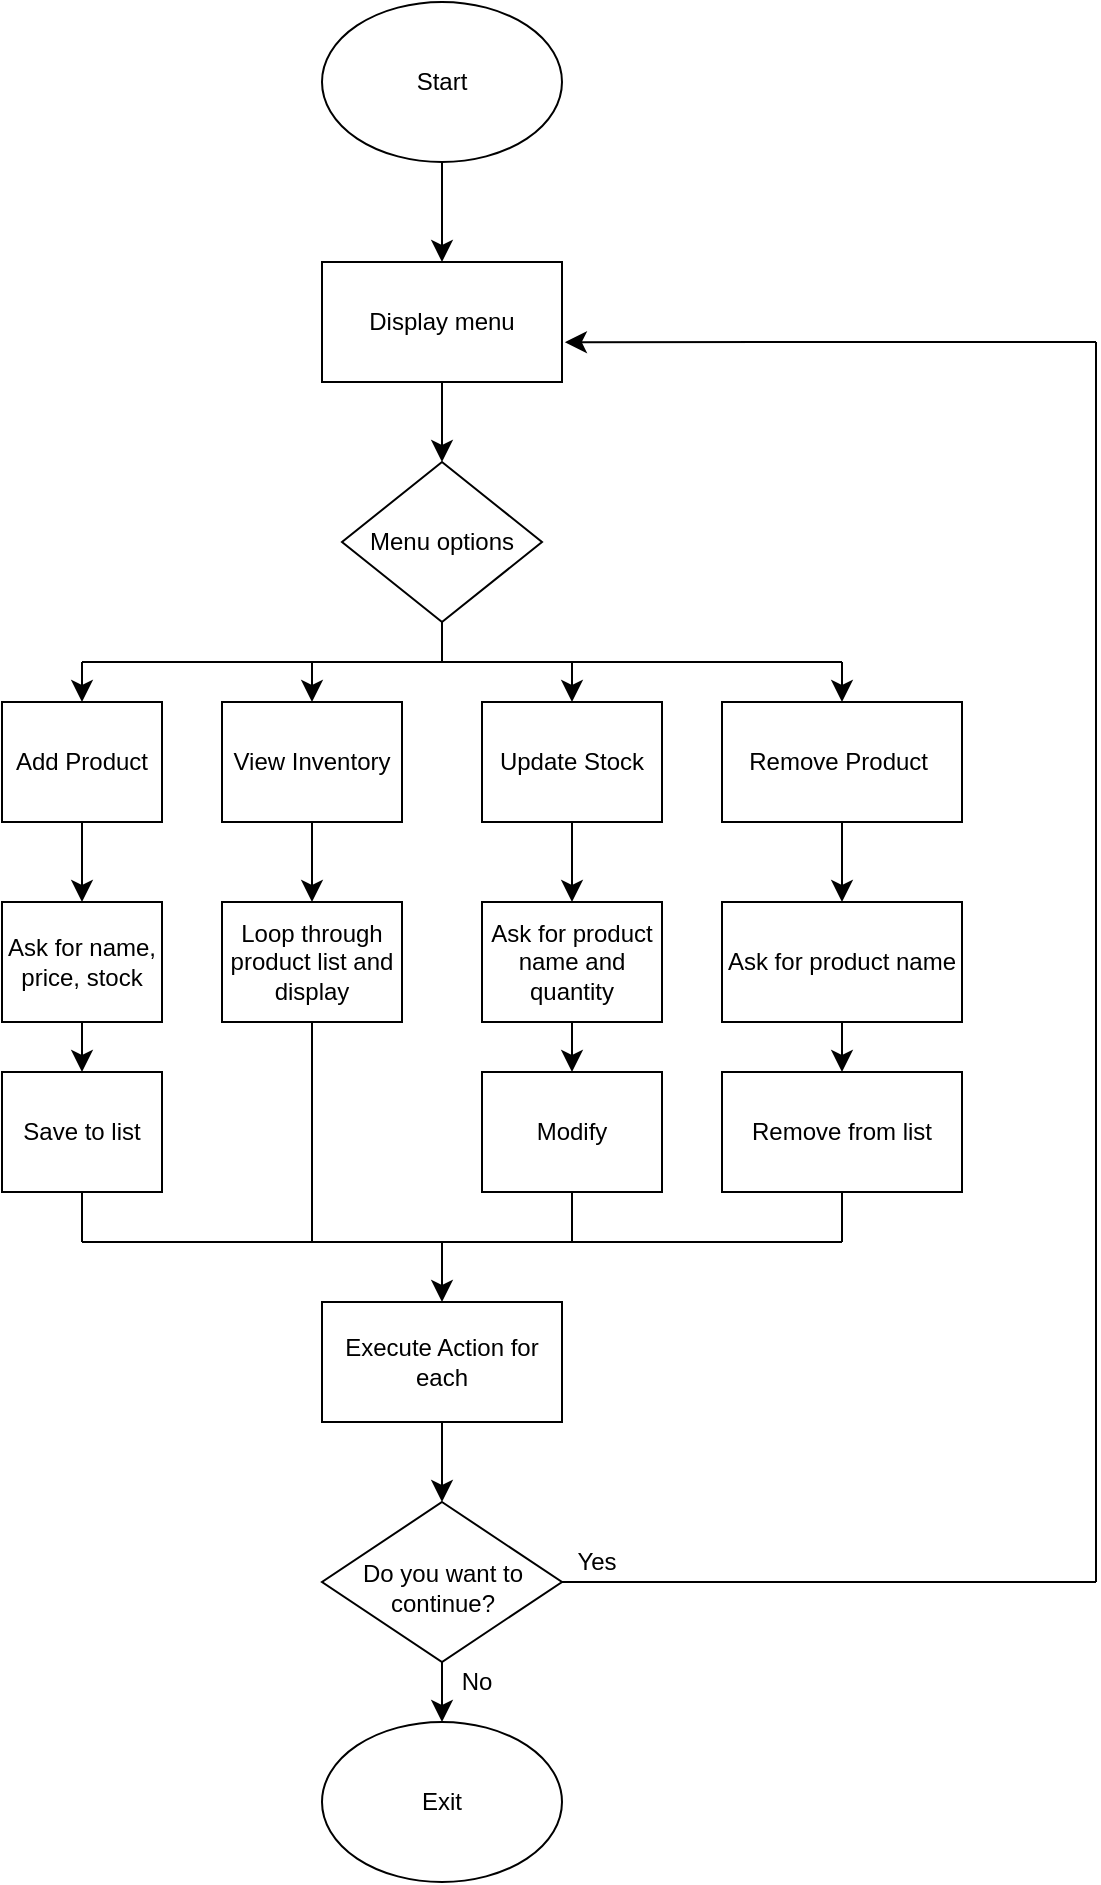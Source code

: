 <mxfile version="27.2.0">
  <diagram name="Страница — 1" id="iZjb8nnXi-BRnz3kemn3">
    <mxGraphModel dx="1733" dy="1117" grid="1" gridSize="10" guides="1" tooltips="1" connect="1" arrows="1" fold="1" page="1" pageScale="1" pageWidth="827" pageHeight="1169" math="0" shadow="0">
      <root>
        <mxCell id="0" />
        <mxCell id="1" parent="0" />
        <mxCell id="V3gYa0mTTONmMcY87rrX-5" value="" style="edgeStyle=none;curved=1;rounded=0;orthogonalLoop=1;jettySize=auto;html=1;fontSize=12;startSize=8;endSize=8;" edge="1" parent="1" source="V3gYa0mTTONmMcY87rrX-2" target="V3gYa0mTTONmMcY87rrX-3">
          <mxGeometry relative="1" as="geometry" />
        </mxCell>
        <mxCell id="V3gYa0mTTONmMcY87rrX-2" value="Start" style="ellipse;whiteSpace=wrap;html=1;" vertex="1" parent="1">
          <mxGeometry x="333" y="30" width="120" height="80" as="geometry" />
        </mxCell>
        <mxCell id="V3gYa0mTTONmMcY87rrX-8" value="" style="edgeStyle=none;curved=1;rounded=0;orthogonalLoop=1;jettySize=auto;html=1;fontSize=12;startSize=8;endSize=8;" edge="1" parent="1" source="V3gYa0mTTONmMcY87rrX-3" target="V3gYa0mTTONmMcY87rrX-7">
          <mxGeometry relative="1" as="geometry" />
        </mxCell>
        <mxCell id="V3gYa0mTTONmMcY87rrX-3" value="Display menu" style="rounded=0;whiteSpace=wrap;html=1;" vertex="1" parent="1">
          <mxGeometry x="333" y="160" width="120" height="60" as="geometry" />
        </mxCell>
        <mxCell id="V3gYa0mTTONmMcY87rrX-7" value="Menu options" style="rhombus;whiteSpace=wrap;html=1;" vertex="1" parent="1">
          <mxGeometry x="343" y="260" width="100" height="80" as="geometry" />
        </mxCell>
        <mxCell id="V3gYa0mTTONmMcY87rrX-24" value="" style="edgeStyle=none;curved=1;rounded=0;orthogonalLoop=1;jettySize=auto;html=1;fontSize=12;startSize=8;endSize=8;" edge="1" parent="1" source="V3gYa0mTTONmMcY87rrX-9" target="V3gYa0mTTONmMcY87rrX-23">
          <mxGeometry relative="1" as="geometry" />
        </mxCell>
        <mxCell id="V3gYa0mTTONmMcY87rrX-9" value="Add Product" style="rounded=0;whiteSpace=wrap;html=1;" vertex="1" parent="1">
          <mxGeometry x="173" y="380" width="80" height="60" as="geometry" />
        </mxCell>
        <mxCell id="V3gYa0mTTONmMcY87rrX-28" value="" style="edgeStyle=none;curved=1;rounded=0;orthogonalLoop=1;jettySize=auto;html=1;fontSize=12;startSize=8;endSize=8;" edge="1" parent="1" source="V3gYa0mTTONmMcY87rrX-10" target="V3gYa0mTTONmMcY87rrX-27">
          <mxGeometry relative="1" as="geometry" />
        </mxCell>
        <mxCell id="V3gYa0mTTONmMcY87rrX-10" value="View Inventory" style="rounded=0;whiteSpace=wrap;html=1;" vertex="1" parent="1">
          <mxGeometry x="283" y="380" width="90" height="60" as="geometry" />
        </mxCell>
        <mxCell id="V3gYa0mTTONmMcY87rrX-30" value="" style="edgeStyle=none;curved=1;rounded=0;orthogonalLoop=1;jettySize=auto;html=1;fontSize=12;startSize=8;endSize=8;" edge="1" parent="1" source="V3gYa0mTTONmMcY87rrX-11" target="V3gYa0mTTONmMcY87rrX-29">
          <mxGeometry relative="1" as="geometry" />
        </mxCell>
        <mxCell id="V3gYa0mTTONmMcY87rrX-11" value="Update Stock" style="rounded=0;whiteSpace=wrap;html=1;" vertex="1" parent="1">
          <mxGeometry x="413" y="380" width="90" height="60" as="geometry" />
        </mxCell>
        <mxCell id="V3gYa0mTTONmMcY87rrX-34" value="" style="edgeStyle=none;curved=1;rounded=0;orthogonalLoop=1;jettySize=auto;html=1;fontSize=12;startSize=8;endSize=8;" edge="1" parent="1" source="V3gYa0mTTONmMcY87rrX-12" target="V3gYa0mTTONmMcY87rrX-33">
          <mxGeometry relative="1" as="geometry" />
        </mxCell>
        <mxCell id="V3gYa0mTTONmMcY87rrX-12" value="Remove Product&amp;nbsp;" style="rounded=0;whiteSpace=wrap;html=1;" vertex="1" parent="1">
          <mxGeometry x="533" y="380" width="120" height="60" as="geometry" />
        </mxCell>
        <mxCell id="V3gYa0mTTONmMcY87rrX-14" value="" style="endArrow=none;html=1;rounded=0;fontSize=12;startSize=8;endSize=8;curved=1;entryX=0.5;entryY=1;entryDx=0;entryDy=0;" edge="1" parent="1" target="V3gYa0mTTONmMcY87rrX-7">
          <mxGeometry width="50" height="50" relative="1" as="geometry">
            <mxPoint x="393" y="360" as="sourcePoint" />
            <mxPoint x="443" y="390" as="targetPoint" />
          </mxGeometry>
        </mxCell>
        <mxCell id="V3gYa0mTTONmMcY87rrX-15" value="" style="endArrow=none;html=1;rounded=0;fontSize=12;startSize=8;endSize=8;curved=1;" edge="1" parent="1">
          <mxGeometry width="50" height="50" relative="1" as="geometry">
            <mxPoint x="213" y="360" as="sourcePoint" />
            <mxPoint x="593" y="360" as="targetPoint" />
            <Array as="points">
              <mxPoint x="393" y="360" />
            </Array>
          </mxGeometry>
        </mxCell>
        <mxCell id="V3gYa0mTTONmMcY87rrX-17" value="" style="endArrow=classic;html=1;rounded=0;fontSize=12;startSize=8;endSize=8;curved=1;entryX=0.5;entryY=0;entryDx=0;entryDy=0;" edge="1" parent="1" target="V3gYa0mTTONmMcY87rrX-9">
          <mxGeometry width="50" height="50" relative="1" as="geometry">
            <mxPoint x="213" y="360" as="sourcePoint" />
            <mxPoint x="443" y="390" as="targetPoint" />
          </mxGeometry>
        </mxCell>
        <mxCell id="V3gYa0mTTONmMcY87rrX-18" value="" style="endArrow=classic;html=1;rounded=0;fontSize=12;startSize=8;endSize=8;curved=1;entryX=0.5;entryY=0;entryDx=0;entryDy=0;" edge="1" parent="1" target="V3gYa0mTTONmMcY87rrX-10">
          <mxGeometry width="50" height="50" relative="1" as="geometry">
            <mxPoint x="328" y="360" as="sourcePoint" />
            <mxPoint x="443" y="390" as="targetPoint" />
          </mxGeometry>
        </mxCell>
        <mxCell id="V3gYa0mTTONmMcY87rrX-21" value="" style="endArrow=classic;html=1;rounded=0;fontSize=12;startSize=8;endSize=8;curved=1;entryX=0.5;entryY=0;entryDx=0;entryDy=0;" edge="1" parent="1" target="V3gYa0mTTONmMcY87rrX-11">
          <mxGeometry width="50" height="50" relative="1" as="geometry">
            <mxPoint x="458" y="360" as="sourcePoint" />
            <mxPoint x="423" y="390" as="targetPoint" />
          </mxGeometry>
        </mxCell>
        <mxCell id="V3gYa0mTTONmMcY87rrX-22" value="" style="endArrow=classic;html=1;rounded=0;fontSize=12;startSize=8;endSize=8;curved=1;entryX=0.5;entryY=0;entryDx=0;entryDy=0;" edge="1" parent="1" target="V3gYa0mTTONmMcY87rrX-12">
          <mxGeometry width="50" height="50" relative="1" as="geometry">
            <mxPoint x="593" y="360" as="sourcePoint" />
            <mxPoint x="423" y="390" as="targetPoint" />
          </mxGeometry>
        </mxCell>
        <mxCell id="V3gYa0mTTONmMcY87rrX-26" value="" style="edgeStyle=none;curved=1;rounded=0;orthogonalLoop=1;jettySize=auto;html=1;fontSize=12;startSize=8;endSize=8;" edge="1" parent="1" source="V3gYa0mTTONmMcY87rrX-23" target="V3gYa0mTTONmMcY87rrX-25">
          <mxGeometry relative="1" as="geometry" />
        </mxCell>
        <mxCell id="V3gYa0mTTONmMcY87rrX-23" value="Ask for name, price, stock" style="rounded=0;whiteSpace=wrap;html=1;" vertex="1" parent="1">
          <mxGeometry x="173" y="480" width="80" height="60" as="geometry" />
        </mxCell>
        <mxCell id="V3gYa0mTTONmMcY87rrX-25" value="Save to list" style="rounded=0;whiteSpace=wrap;html=1;" vertex="1" parent="1">
          <mxGeometry x="173" y="565" width="80" height="60" as="geometry" />
        </mxCell>
        <mxCell id="V3gYa0mTTONmMcY87rrX-27" value="Loop through product list and display" style="rounded=0;whiteSpace=wrap;html=1;" vertex="1" parent="1">
          <mxGeometry x="283" y="480" width="90" height="60" as="geometry" />
        </mxCell>
        <mxCell id="V3gYa0mTTONmMcY87rrX-32" value="" style="edgeStyle=none;curved=1;rounded=0;orthogonalLoop=1;jettySize=auto;html=1;fontSize=12;startSize=8;endSize=8;" edge="1" parent="1" source="V3gYa0mTTONmMcY87rrX-29" target="V3gYa0mTTONmMcY87rrX-31">
          <mxGeometry relative="1" as="geometry" />
        </mxCell>
        <mxCell id="V3gYa0mTTONmMcY87rrX-29" value="Ask for product name and quantity" style="rounded=0;whiteSpace=wrap;html=1;" vertex="1" parent="1">
          <mxGeometry x="413" y="480" width="90" height="60" as="geometry" />
        </mxCell>
        <mxCell id="V3gYa0mTTONmMcY87rrX-31" value="Modify" style="rounded=0;whiteSpace=wrap;html=1;" vertex="1" parent="1">
          <mxGeometry x="413" y="565" width="90" height="60" as="geometry" />
        </mxCell>
        <mxCell id="V3gYa0mTTONmMcY87rrX-43" value="" style="edgeStyle=none;curved=1;rounded=0;orthogonalLoop=1;jettySize=auto;html=1;fontSize=12;startSize=8;endSize=8;" edge="1" parent="1" source="V3gYa0mTTONmMcY87rrX-33" target="V3gYa0mTTONmMcY87rrX-35">
          <mxGeometry relative="1" as="geometry" />
        </mxCell>
        <mxCell id="V3gYa0mTTONmMcY87rrX-33" value="Ask for product name" style="rounded=0;whiteSpace=wrap;html=1;" vertex="1" parent="1">
          <mxGeometry x="533" y="480" width="120" height="60" as="geometry" />
        </mxCell>
        <mxCell id="V3gYa0mTTONmMcY87rrX-35" value="Remove from list" style="rounded=0;whiteSpace=wrap;html=1;" vertex="1" parent="1">
          <mxGeometry x="533" y="565" width="120" height="60" as="geometry" />
        </mxCell>
        <mxCell id="V3gYa0mTTONmMcY87rrX-47" value="" style="edgeStyle=none;curved=1;rounded=0;orthogonalLoop=1;jettySize=auto;html=1;fontSize=12;startSize=8;endSize=8;" edge="1" parent="1" source="V3gYa0mTTONmMcY87rrX-36" target="V3gYa0mTTONmMcY87rrX-46">
          <mxGeometry relative="1" as="geometry" />
        </mxCell>
        <mxCell id="V3gYa0mTTONmMcY87rrX-36" value="Execute Action for each" style="rounded=0;whiteSpace=wrap;html=1;" vertex="1" parent="1">
          <mxGeometry x="333" y="680" width="120" height="60" as="geometry" />
        </mxCell>
        <mxCell id="V3gYa0mTTONmMcY87rrX-37" value="" style="endArrow=none;html=1;rounded=0;fontSize=12;startSize=8;endSize=8;curved=1;entryX=0.5;entryY=1;entryDx=0;entryDy=0;" edge="1" parent="1" target="V3gYa0mTTONmMcY87rrX-27">
          <mxGeometry width="50" height="50" relative="1" as="geometry">
            <mxPoint x="328" y="650" as="sourcePoint" />
            <mxPoint x="423" y="490" as="targetPoint" />
          </mxGeometry>
        </mxCell>
        <mxCell id="V3gYa0mTTONmMcY87rrX-38" value="" style="endArrow=none;html=1;rounded=0;fontSize=12;startSize=8;endSize=8;curved=1;" edge="1" parent="1">
          <mxGeometry width="50" height="50" relative="1" as="geometry">
            <mxPoint x="213" y="650" as="sourcePoint" />
            <mxPoint x="593" y="650" as="targetPoint" />
          </mxGeometry>
        </mxCell>
        <mxCell id="V3gYa0mTTONmMcY87rrX-41" value="" style="endArrow=none;html=1;rounded=0;fontSize=12;startSize=8;endSize=8;curved=1;exitX=0.5;exitY=1;exitDx=0;exitDy=0;" edge="1" parent="1" source="V3gYa0mTTONmMcY87rrX-31">
          <mxGeometry width="50" height="50" relative="1" as="geometry">
            <mxPoint x="373" y="540" as="sourcePoint" />
            <mxPoint x="458" y="650" as="targetPoint" />
          </mxGeometry>
        </mxCell>
        <mxCell id="V3gYa0mTTONmMcY87rrX-42" value="" style="endArrow=none;html=1;rounded=0;fontSize=12;startSize=8;endSize=8;curved=1;entryX=0.5;entryY=1;entryDx=0;entryDy=0;" edge="1" parent="1" target="V3gYa0mTTONmMcY87rrX-35">
          <mxGeometry width="50" height="50" relative="1" as="geometry">
            <mxPoint x="593" y="650" as="sourcePoint" />
            <mxPoint x="423" y="490" as="targetPoint" />
          </mxGeometry>
        </mxCell>
        <mxCell id="V3gYa0mTTONmMcY87rrX-44" value="" style="endArrow=none;html=1;rounded=0;fontSize=12;startSize=8;endSize=8;curved=1;entryX=0.5;entryY=1;entryDx=0;entryDy=0;" edge="1" parent="1" target="V3gYa0mTTONmMcY87rrX-25">
          <mxGeometry width="50" height="50" relative="1" as="geometry">
            <mxPoint x="213" y="650" as="sourcePoint" />
            <mxPoint x="423" y="490" as="targetPoint" />
          </mxGeometry>
        </mxCell>
        <mxCell id="V3gYa0mTTONmMcY87rrX-45" value="" style="endArrow=classic;html=1;rounded=0;fontSize=12;startSize=8;endSize=8;curved=1;entryX=0.5;entryY=0;entryDx=0;entryDy=0;" edge="1" parent="1" target="V3gYa0mTTONmMcY87rrX-36">
          <mxGeometry width="50" height="50" relative="1" as="geometry">
            <mxPoint x="393" y="650" as="sourcePoint" />
            <mxPoint x="423" y="490" as="targetPoint" />
          </mxGeometry>
        </mxCell>
        <mxCell id="V3gYa0mTTONmMcY87rrX-50" value="No" style="edgeStyle=none;curved=1;rounded=0;orthogonalLoop=1;jettySize=auto;html=1;fontSize=12;startSize=8;endSize=8;" edge="1" parent="1" source="V3gYa0mTTONmMcY87rrX-46" target="V3gYa0mTTONmMcY87rrX-49">
          <mxGeometry x="-0.333" y="17" relative="1" as="geometry">
            <mxPoint as="offset" />
          </mxGeometry>
        </mxCell>
        <mxCell id="V3gYa0mTTONmMcY87rrX-46" value="Do you want to continue?" style="rhombus;whiteSpace=wrap;html=1;spacingTop=6;spacingLeft=1;" vertex="1" parent="1">
          <mxGeometry x="333" y="780" width="120" height="80" as="geometry" />
        </mxCell>
        <mxCell id="V3gYa0mTTONmMcY87rrX-49" value="Exit" style="ellipse;whiteSpace=wrap;html=1;" vertex="1" parent="1">
          <mxGeometry x="333" y="890" width="120" height="80" as="geometry" />
        </mxCell>
        <mxCell id="V3gYa0mTTONmMcY87rrX-51" value="Yes" style="endArrow=none;html=1;rounded=0;fontSize=12;startSize=8;endSize=8;curved=1;" edge="1" parent="1">
          <mxGeometry x="-0.873" y="10" width="50" height="50" relative="1" as="geometry">
            <mxPoint x="453" y="820" as="sourcePoint" />
            <mxPoint x="720" y="820" as="targetPoint" />
            <mxPoint as="offset" />
          </mxGeometry>
        </mxCell>
        <mxCell id="V3gYa0mTTONmMcY87rrX-52" value="" style="endArrow=none;html=1;rounded=0;fontSize=12;startSize=8;endSize=8;curved=1;" edge="1" parent="1">
          <mxGeometry width="50" height="50" relative="1" as="geometry">
            <mxPoint x="720" y="820" as="sourcePoint" />
            <mxPoint x="720" y="200" as="targetPoint" />
          </mxGeometry>
        </mxCell>
        <mxCell id="V3gYa0mTTONmMcY87rrX-53" value="" style="endArrow=classic;html=1;rounded=0;fontSize=12;startSize=8;endSize=8;curved=1;entryX=1.012;entryY=0.668;entryDx=0;entryDy=0;entryPerimeter=0;" edge="1" parent="1" target="V3gYa0mTTONmMcY87rrX-3">
          <mxGeometry width="50" height="50" relative="1" as="geometry">
            <mxPoint x="720" y="200" as="sourcePoint" />
            <mxPoint x="360" y="450" as="targetPoint" />
          </mxGeometry>
        </mxCell>
      </root>
    </mxGraphModel>
  </diagram>
</mxfile>
